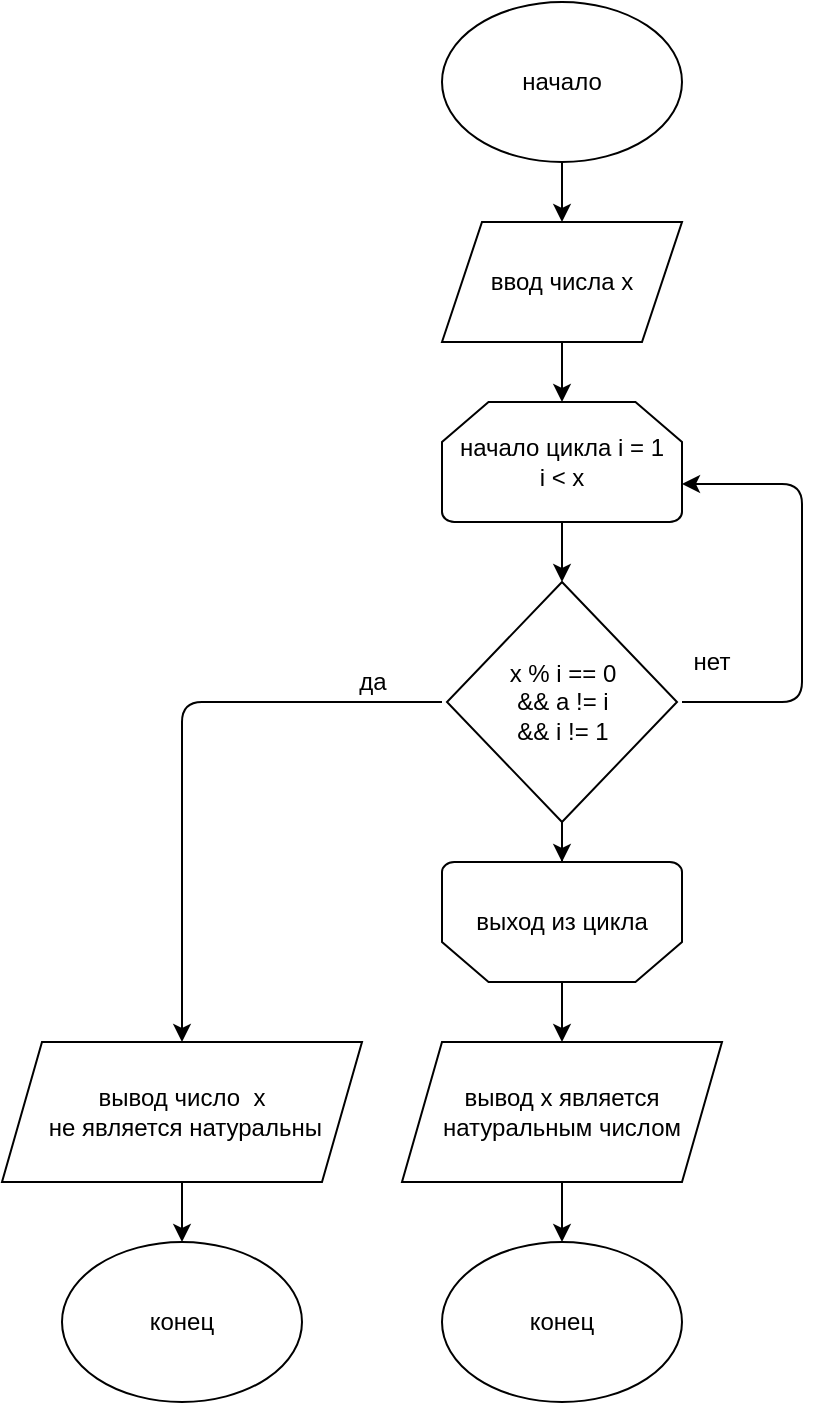 <mxfile version="13.9.9" type="device"><diagram id="SicYrPq8i8X5hnkiGhJT" name="Страница 1"><mxGraphModel dx="1086" dy="970" grid="1" gridSize="10" guides="1" tooltips="1" connect="1" arrows="1" fold="1" page="1" pageScale="1" pageWidth="827" pageHeight="1169" math="0" shadow="0"><root><mxCell id="0"/><mxCell id="1" parent="0"/><mxCell id="C_Em-IzSEvWThWiqkSFJ-3" value="" style="edgeStyle=orthogonalEdgeStyle;rounded=0;orthogonalLoop=1;jettySize=auto;html=1;" edge="1" parent="1" source="C_Em-IzSEvWThWiqkSFJ-1" target="C_Em-IzSEvWThWiqkSFJ-2"><mxGeometry relative="1" as="geometry"/></mxCell><mxCell id="C_Em-IzSEvWThWiqkSFJ-1" value="начало" style="ellipse;whiteSpace=wrap;html=1;" vertex="1" parent="1"><mxGeometry x="320" y="40" width="120" height="80" as="geometry"/></mxCell><mxCell id="C_Em-IzSEvWThWiqkSFJ-5" value="" style="edgeStyle=orthogonalEdgeStyle;rounded=0;orthogonalLoop=1;jettySize=auto;html=1;" edge="1" parent="1" source="C_Em-IzSEvWThWiqkSFJ-2" target="C_Em-IzSEvWThWiqkSFJ-4"><mxGeometry relative="1" as="geometry"/></mxCell><mxCell id="C_Em-IzSEvWThWiqkSFJ-2" value="ввод числа x" style="shape=parallelogram;perimeter=parallelogramPerimeter;whiteSpace=wrap;html=1;fixedSize=1;" vertex="1" parent="1"><mxGeometry x="320" y="150" width="120" height="60" as="geometry"/></mxCell><mxCell id="C_Em-IzSEvWThWiqkSFJ-7" value="" style="edgeStyle=orthogonalEdgeStyle;rounded=0;orthogonalLoop=1;jettySize=auto;html=1;" edge="1" parent="1" source="C_Em-IzSEvWThWiqkSFJ-4" target="C_Em-IzSEvWThWiqkSFJ-6"><mxGeometry relative="1" as="geometry"/></mxCell><mxCell id="C_Em-IzSEvWThWiqkSFJ-4" value="начало цикла i = 1&lt;br&gt;i &amp;lt; x" style="strokeWidth=1;html=1;shape=mxgraph.flowchart.loop_limit;whiteSpace=wrap;labelBackgroundColor=none;labelBorderColor=none;verticalAlign=middle;horizontal=1;" vertex="1" parent="1"><mxGeometry x="320" y="240" width="120" height="60" as="geometry"/></mxCell><mxCell id="C_Em-IzSEvWThWiqkSFJ-12" value="" style="edgeStyle=orthogonalEdgeStyle;rounded=0;orthogonalLoop=1;jettySize=auto;html=1;" edge="1" parent="1" source="C_Em-IzSEvWThWiqkSFJ-6" target="C_Em-IzSEvWThWiqkSFJ-11"><mxGeometry relative="1" as="geometry"/></mxCell><mxCell id="C_Em-IzSEvWThWiqkSFJ-6" value="x % i == 0&lt;br&gt;&amp;nbsp;&amp;amp;&amp;amp; a != i&amp;nbsp;&lt;br&gt;&amp;amp;&amp;amp; i != 1" style="rhombus;whiteSpace=wrap;html=1;strokeWidth=1;" vertex="1" parent="1"><mxGeometry x="322.5" y="330" width="115" height="120" as="geometry"/></mxCell><mxCell id="C_Em-IzSEvWThWiqkSFJ-9" value="нет" style="text;html=1;strokeColor=none;fillColor=none;align=center;verticalAlign=middle;whiteSpace=wrap;rounded=0;" vertex="1" parent="1"><mxGeometry x="435" y="360" width="40" height="20" as="geometry"/></mxCell><mxCell id="C_Em-IzSEvWThWiqkSFJ-10" value="" style="edgeStyle=segmentEdgeStyle;endArrow=classic;html=1;entryX=1;entryY=0.683;entryDx=0;entryDy=0;entryPerimeter=0;" edge="1" parent="1" target="C_Em-IzSEvWThWiqkSFJ-4"><mxGeometry width="50" height="50" relative="1" as="geometry"><mxPoint x="440" y="390" as="sourcePoint"/><mxPoint x="470" y="280" as="targetPoint"/><Array as="points"><mxPoint x="500" y="390"/><mxPoint x="500" y="281"/></Array></mxGeometry></mxCell><mxCell id="C_Em-IzSEvWThWiqkSFJ-14" value="" style="edgeStyle=orthogonalEdgeStyle;rounded=0;orthogonalLoop=1;jettySize=auto;html=1;" edge="1" parent="1" source="C_Em-IzSEvWThWiqkSFJ-11" target="C_Em-IzSEvWThWiqkSFJ-13"><mxGeometry relative="1" as="geometry"/></mxCell><mxCell id="C_Em-IzSEvWThWiqkSFJ-11" value="выход из цикла" style="strokeWidth=1;html=1;shape=mxgraph.flowchart.loop_limit;whiteSpace=wrap;labelBackgroundColor=none;labelBorderColor=none;verticalAlign=middle;horizontal=1;flipV=1;" vertex="1" parent="1"><mxGeometry x="320" y="470" width="120" height="60" as="geometry"/></mxCell><mxCell id="C_Em-IzSEvWThWiqkSFJ-16" value="" style="edgeStyle=orthogonalEdgeStyle;rounded=0;orthogonalLoop=1;jettySize=auto;html=1;" edge="1" parent="1" source="C_Em-IzSEvWThWiqkSFJ-13" target="C_Em-IzSEvWThWiqkSFJ-15"><mxGeometry relative="1" as="geometry"/></mxCell><mxCell id="C_Em-IzSEvWThWiqkSFJ-13" value="вывод x является натуральным числом" style="shape=parallelogram;perimeter=parallelogramPerimeter;whiteSpace=wrap;html=1;fixedSize=1;strokeWidth=1;" vertex="1" parent="1"><mxGeometry x="300" y="560" width="160" height="70" as="geometry"/></mxCell><mxCell id="C_Em-IzSEvWThWiqkSFJ-15" value="конец" style="ellipse;whiteSpace=wrap;html=1;strokeWidth=1;" vertex="1" parent="1"><mxGeometry x="320" y="660" width="120" height="80" as="geometry"/></mxCell><mxCell id="C_Em-IzSEvWThWiqkSFJ-19" value="" style="edgeStyle=orthogonalEdgeStyle;rounded=0;orthogonalLoop=1;jettySize=auto;html=1;" edge="1" parent="1" source="C_Em-IzSEvWThWiqkSFJ-17" target="C_Em-IzSEvWThWiqkSFJ-18"><mxGeometry relative="1" as="geometry"/></mxCell><mxCell id="C_Em-IzSEvWThWiqkSFJ-17" value="вывод число&amp;nbsp; х&lt;br&gt;&amp;nbsp;не является натуральны" style="shape=parallelogram;perimeter=parallelogramPerimeter;whiteSpace=wrap;html=1;fixedSize=1;" vertex="1" parent="1"><mxGeometry x="100" y="560" width="180" height="70" as="geometry"/></mxCell><mxCell id="C_Em-IzSEvWThWiqkSFJ-18" value="конец" style="ellipse;whiteSpace=wrap;html=1;" vertex="1" parent="1"><mxGeometry x="130" y="660" width="120" height="80" as="geometry"/></mxCell><mxCell id="C_Em-IzSEvWThWiqkSFJ-20" value="" style="edgeStyle=segmentEdgeStyle;endArrow=classic;html=1;entryX=0.5;entryY=0;entryDx=0;entryDy=0;" edge="1" parent="1" target="C_Em-IzSEvWThWiqkSFJ-17"><mxGeometry width="50" height="50" relative="1" as="geometry"><mxPoint x="320" y="390" as="sourcePoint"/><mxPoint x="230" y="380" as="targetPoint"/></mxGeometry></mxCell><mxCell id="C_Em-IzSEvWThWiqkSFJ-21" value="да" style="text;html=1;align=center;verticalAlign=middle;resizable=0;points=[];autosize=1;" vertex="1" parent="1"><mxGeometry x="270" y="370" width="30" height="20" as="geometry"/></mxCell></root></mxGraphModel></diagram></mxfile>